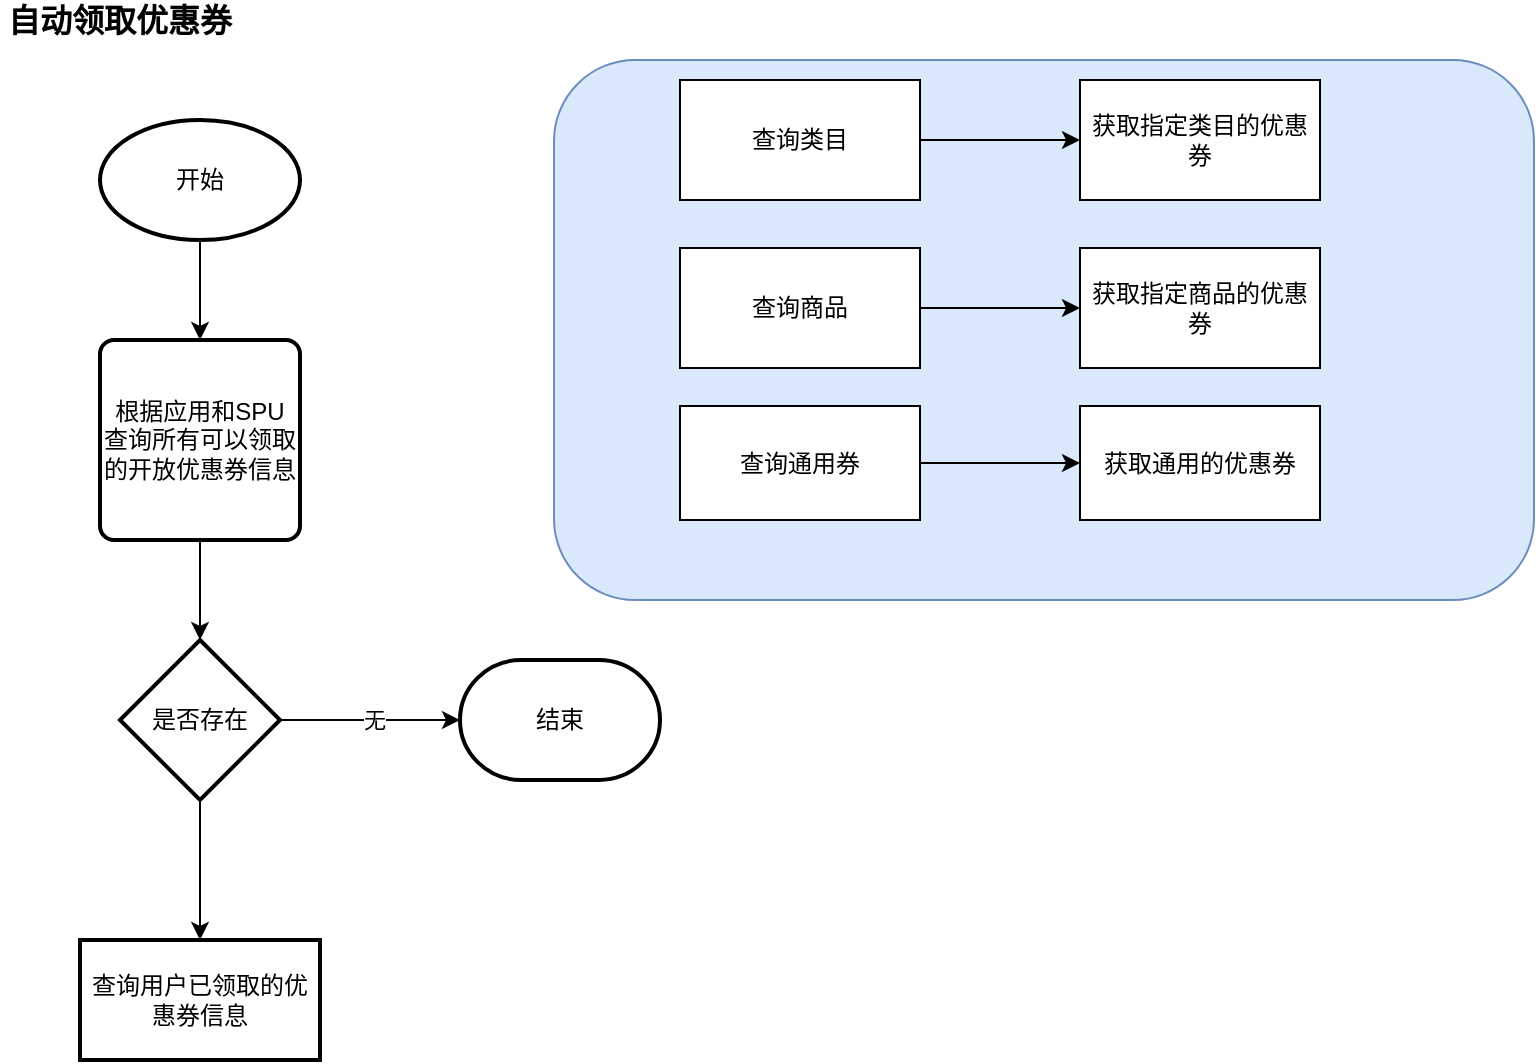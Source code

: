 <mxfile version="24.0.2" type="github">
  <diagram name="第 1 页" id="zcuINYi5yBSdiXbuYtzG">
    <mxGraphModel dx="1306" dy="750" grid="1" gridSize="10" guides="1" tooltips="1" connect="1" arrows="1" fold="1" page="1" pageScale="1" pageWidth="827" pageHeight="1169" math="0" shadow="0">
      <root>
        <mxCell id="0" />
        <mxCell id="1" parent="0" />
        <mxCell id="jN4faiQt9KvXkNwv9UII-35" value="" style="rounded=1;whiteSpace=wrap;html=1;fillColor=#dae8fc;strokeColor=#6c8ebf;movable=0;resizable=0;rotatable=0;deletable=0;editable=0;locked=1;connectable=0;" vertex="1" parent="1">
          <mxGeometry x="337" y="60" width="490" height="270" as="geometry" />
        </mxCell>
        <mxCell id="jN4faiQt9KvXkNwv9UII-1" value="自动领取优惠券" style="text;html=1;align=center;verticalAlign=middle;whiteSpace=wrap;rounded=0;fontSize=16;fontStyle=1" vertex="1" parent="1">
          <mxGeometry x="60" y="30" width="120" height="20" as="geometry" />
        </mxCell>
        <mxCell id="jN4faiQt9KvXkNwv9UII-20" value="" style="edgeStyle=orthogonalEdgeStyle;rounded=0;orthogonalLoop=1;jettySize=auto;html=1;entryX=0.5;entryY=0;entryDx=0;entryDy=0;" edge="1" parent="1" source="jN4faiQt9KvXkNwv9UII-7" target="jN4faiQt9KvXkNwv9UII-34">
          <mxGeometry relative="1" as="geometry">
            <mxPoint x="160" y="230" as="targetPoint" />
          </mxGeometry>
        </mxCell>
        <mxCell id="jN4faiQt9KvXkNwv9UII-7" value="开始" style="strokeWidth=2;html=1;shape=mxgraph.flowchart.start_1;whiteSpace=wrap;" vertex="1" parent="1">
          <mxGeometry x="110" y="90" width="100" height="60" as="geometry" />
        </mxCell>
        <mxCell id="jN4faiQt9KvXkNwv9UII-25" value="" style="edgeStyle=orthogonalEdgeStyle;rounded=0;orthogonalLoop=1;jettySize=auto;html=1;exitX=0.5;exitY=1;exitDx=0;exitDy=0;" edge="1" parent="1" source="jN4faiQt9KvXkNwv9UII-34" target="jN4faiQt9KvXkNwv9UII-24">
          <mxGeometry relative="1" as="geometry">
            <mxPoint x="160" y="290" as="sourcePoint" />
          </mxGeometry>
        </mxCell>
        <mxCell id="jN4faiQt9KvXkNwv9UII-29" style="edgeStyle=orthogonalEdgeStyle;rounded=0;orthogonalLoop=1;jettySize=auto;html=1;" edge="1" parent="1" source="jN4faiQt9KvXkNwv9UII-24" target="jN4faiQt9KvXkNwv9UII-26">
          <mxGeometry relative="1" as="geometry" />
        </mxCell>
        <mxCell id="jN4faiQt9KvXkNwv9UII-31" value="无" style="edgeLabel;html=1;align=center;verticalAlign=middle;resizable=0;points=[];" vertex="1" connectable="0" parent="jN4faiQt9KvXkNwv9UII-29">
          <mxGeometry x="-0.083" y="4" relative="1" as="geometry">
            <mxPoint x="5" y="4" as="offset" />
          </mxGeometry>
        </mxCell>
        <mxCell id="jN4faiQt9KvXkNwv9UII-33" value="" style="edgeStyle=orthogonalEdgeStyle;rounded=0;orthogonalLoop=1;jettySize=auto;html=1;" edge="1" parent="1" source="jN4faiQt9KvXkNwv9UII-24" target="jN4faiQt9KvXkNwv9UII-32">
          <mxGeometry relative="1" as="geometry" />
        </mxCell>
        <mxCell id="jN4faiQt9KvXkNwv9UII-24" value="是否存在" style="rhombus;whiteSpace=wrap;html=1;strokeWidth=2;" vertex="1" parent="1">
          <mxGeometry x="120" y="350" width="80" height="80" as="geometry" />
        </mxCell>
        <mxCell id="jN4faiQt9KvXkNwv9UII-26" value="结束" style="strokeWidth=2;html=1;shape=mxgraph.flowchart.terminator;whiteSpace=wrap;" vertex="1" parent="1">
          <mxGeometry x="290" y="360" width="100" height="60" as="geometry" />
        </mxCell>
        <mxCell id="jN4faiQt9KvXkNwv9UII-32" value="查询用户已领取的优惠券信息" style="whiteSpace=wrap;html=1;strokeWidth=2;" vertex="1" parent="1">
          <mxGeometry x="100" y="500" width="120" height="60" as="geometry" />
        </mxCell>
        <mxCell id="jN4faiQt9KvXkNwv9UII-34" value="根据应用和SPU&lt;div&gt;查询所有可以领取的开放优惠券信息&lt;/div&gt;" style="rounded=1;whiteSpace=wrap;html=1;absoluteArcSize=1;arcSize=14;strokeWidth=2;" vertex="1" parent="1">
          <mxGeometry x="110" y="200" width="100" height="100" as="geometry" />
        </mxCell>
        <mxCell id="jN4faiQt9KvXkNwv9UII-38" value="" style="edgeStyle=orthogonalEdgeStyle;rounded=0;orthogonalLoop=1;jettySize=auto;html=1;" edge="1" parent="1" source="jN4faiQt9KvXkNwv9UII-36" target="jN4faiQt9KvXkNwv9UII-37">
          <mxGeometry relative="1" as="geometry" />
        </mxCell>
        <mxCell id="jN4faiQt9KvXkNwv9UII-36" value="查询类目" style="rounded=0;whiteSpace=wrap;html=1;" vertex="1" parent="1">
          <mxGeometry x="400" y="70" width="120" height="60" as="geometry" />
        </mxCell>
        <mxCell id="jN4faiQt9KvXkNwv9UII-37" value="获取指定类目的优惠券" style="rounded=0;whiteSpace=wrap;html=1;" vertex="1" parent="1">
          <mxGeometry x="600" y="70" width="120" height="60" as="geometry" />
        </mxCell>
        <mxCell id="jN4faiQt9KvXkNwv9UII-41" value="" style="edgeStyle=orthogonalEdgeStyle;rounded=0;orthogonalLoop=1;jettySize=auto;html=1;" edge="1" parent="1" source="jN4faiQt9KvXkNwv9UII-39" target="jN4faiQt9KvXkNwv9UII-40">
          <mxGeometry relative="1" as="geometry" />
        </mxCell>
        <mxCell id="jN4faiQt9KvXkNwv9UII-39" value="查询商品" style="rounded=0;whiteSpace=wrap;html=1;" vertex="1" parent="1">
          <mxGeometry x="400" y="154" width="120" height="60" as="geometry" />
        </mxCell>
        <mxCell id="jN4faiQt9KvXkNwv9UII-40" value="获取指定商品的优惠券" style="rounded=0;whiteSpace=wrap;html=1;" vertex="1" parent="1">
          <mxGeometry x="600" y="154" width="120" height="60" as="geometry" />
        </mxCell>
        <mxCell id="jN4faiQt9KvXkNwv9UII-42" value="" style="edgeStyle=orthogonalEdgeStyle;rounded=0;orthogonalLoop=1;jettySize=auto;html=1;" edge="1" parent="1" source="jN4faiQt9KvXkNwv9UII-43" target="jN4faiQt9KvXkNwv9UII-44">
          <mxGeometry relative="1" as="geometry" />
        </mxCell>
        <mxCell id="jN4faiQt9KvXkNwv9UII-43" value="查询通用券" style="rounded=0;whiteSpace=wrap;html=1;" vertex="1" parent="1">
          <mxGeometry x="400" y="233" width="120" height="57" as="geometry" />
        </mxCell>
        <mxCell id="jN4faiQt9KvXkNwv9UII-44" value="获取通用的优惠券" style="rounded=0;whiteSpace=wrap;html=1;" vertex="1" parent="1">
          <mxGeometry x="600" y="233" width="120" height="57" as="geometry" />
        </mxCell>
      </root>
    </mxGraphModel>
  </diagram>
</mxfile>
